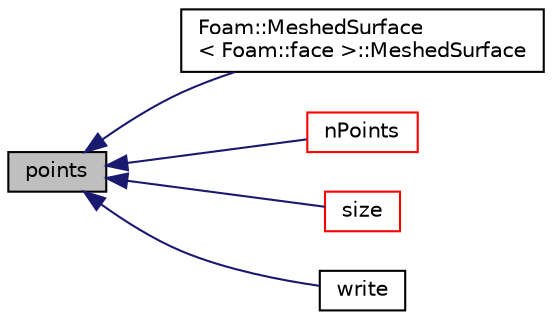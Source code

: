 digraph "points"
{
  bgcolor="transparent";
  edge [fontname="Helvetica",fontsize="10",labelfontname="Helvetica",labelfontsize="10"];
  node [fontname="Helvetica",fontsize="10",shape=record];
  rankdir="LR";
  Node1080 [label="points",height=0.2,width=0.4,color="black", fillcolor="grey75", style="filled", fontcolor="black"];
  Node1080 -> Node1081 [dir="back",color="midnightblue",fontsize="10",style="solid",fontname="Helvetica"];
  Node1081 [label="Foam::MeshedSurface\l\< Foam::face \>::MeshedSurface",height=0.2,width=0.4,color="black",URL="$a30833.html#a2143a8295cbe939da33b14560f276356",tooltip="Construct from a surfMesh. "];
  Node1080 -> Node1082 [dir="back",color="midnightblue",fontsize="10",style="solid",fontname="Helvetica"];
  Node1082 [label="nPoints",height=0.2,width=0.4,color="red",URL="$a30961.html#acc730f1879b8e75216a0e721a6761a6d",tooltip="Return the number of raw points. "];
  Node1080 -> Node1084 [dir="back",color="midnightblue",fontsize="10",style="solid",fontname="Helvetica"];
  Node1084 [label="size",height=0.2,width=0.4,color="red",URL="$a30961.html#a03bc1200aac252c4d3e18657d700b71c",tooltip="Return number of faces. "];
  Node1080 -> Node1092 [dir="back",color="midnightblue",fontsize="10",style="solid",fontname="Helvetica"];
  Node1092 [label="write",height=0.2,width=0.4,color="black",URL="$a30961.html#a2cf877cb99cea4babe90c09bec072732",tooltip="Write to file. "];
}
